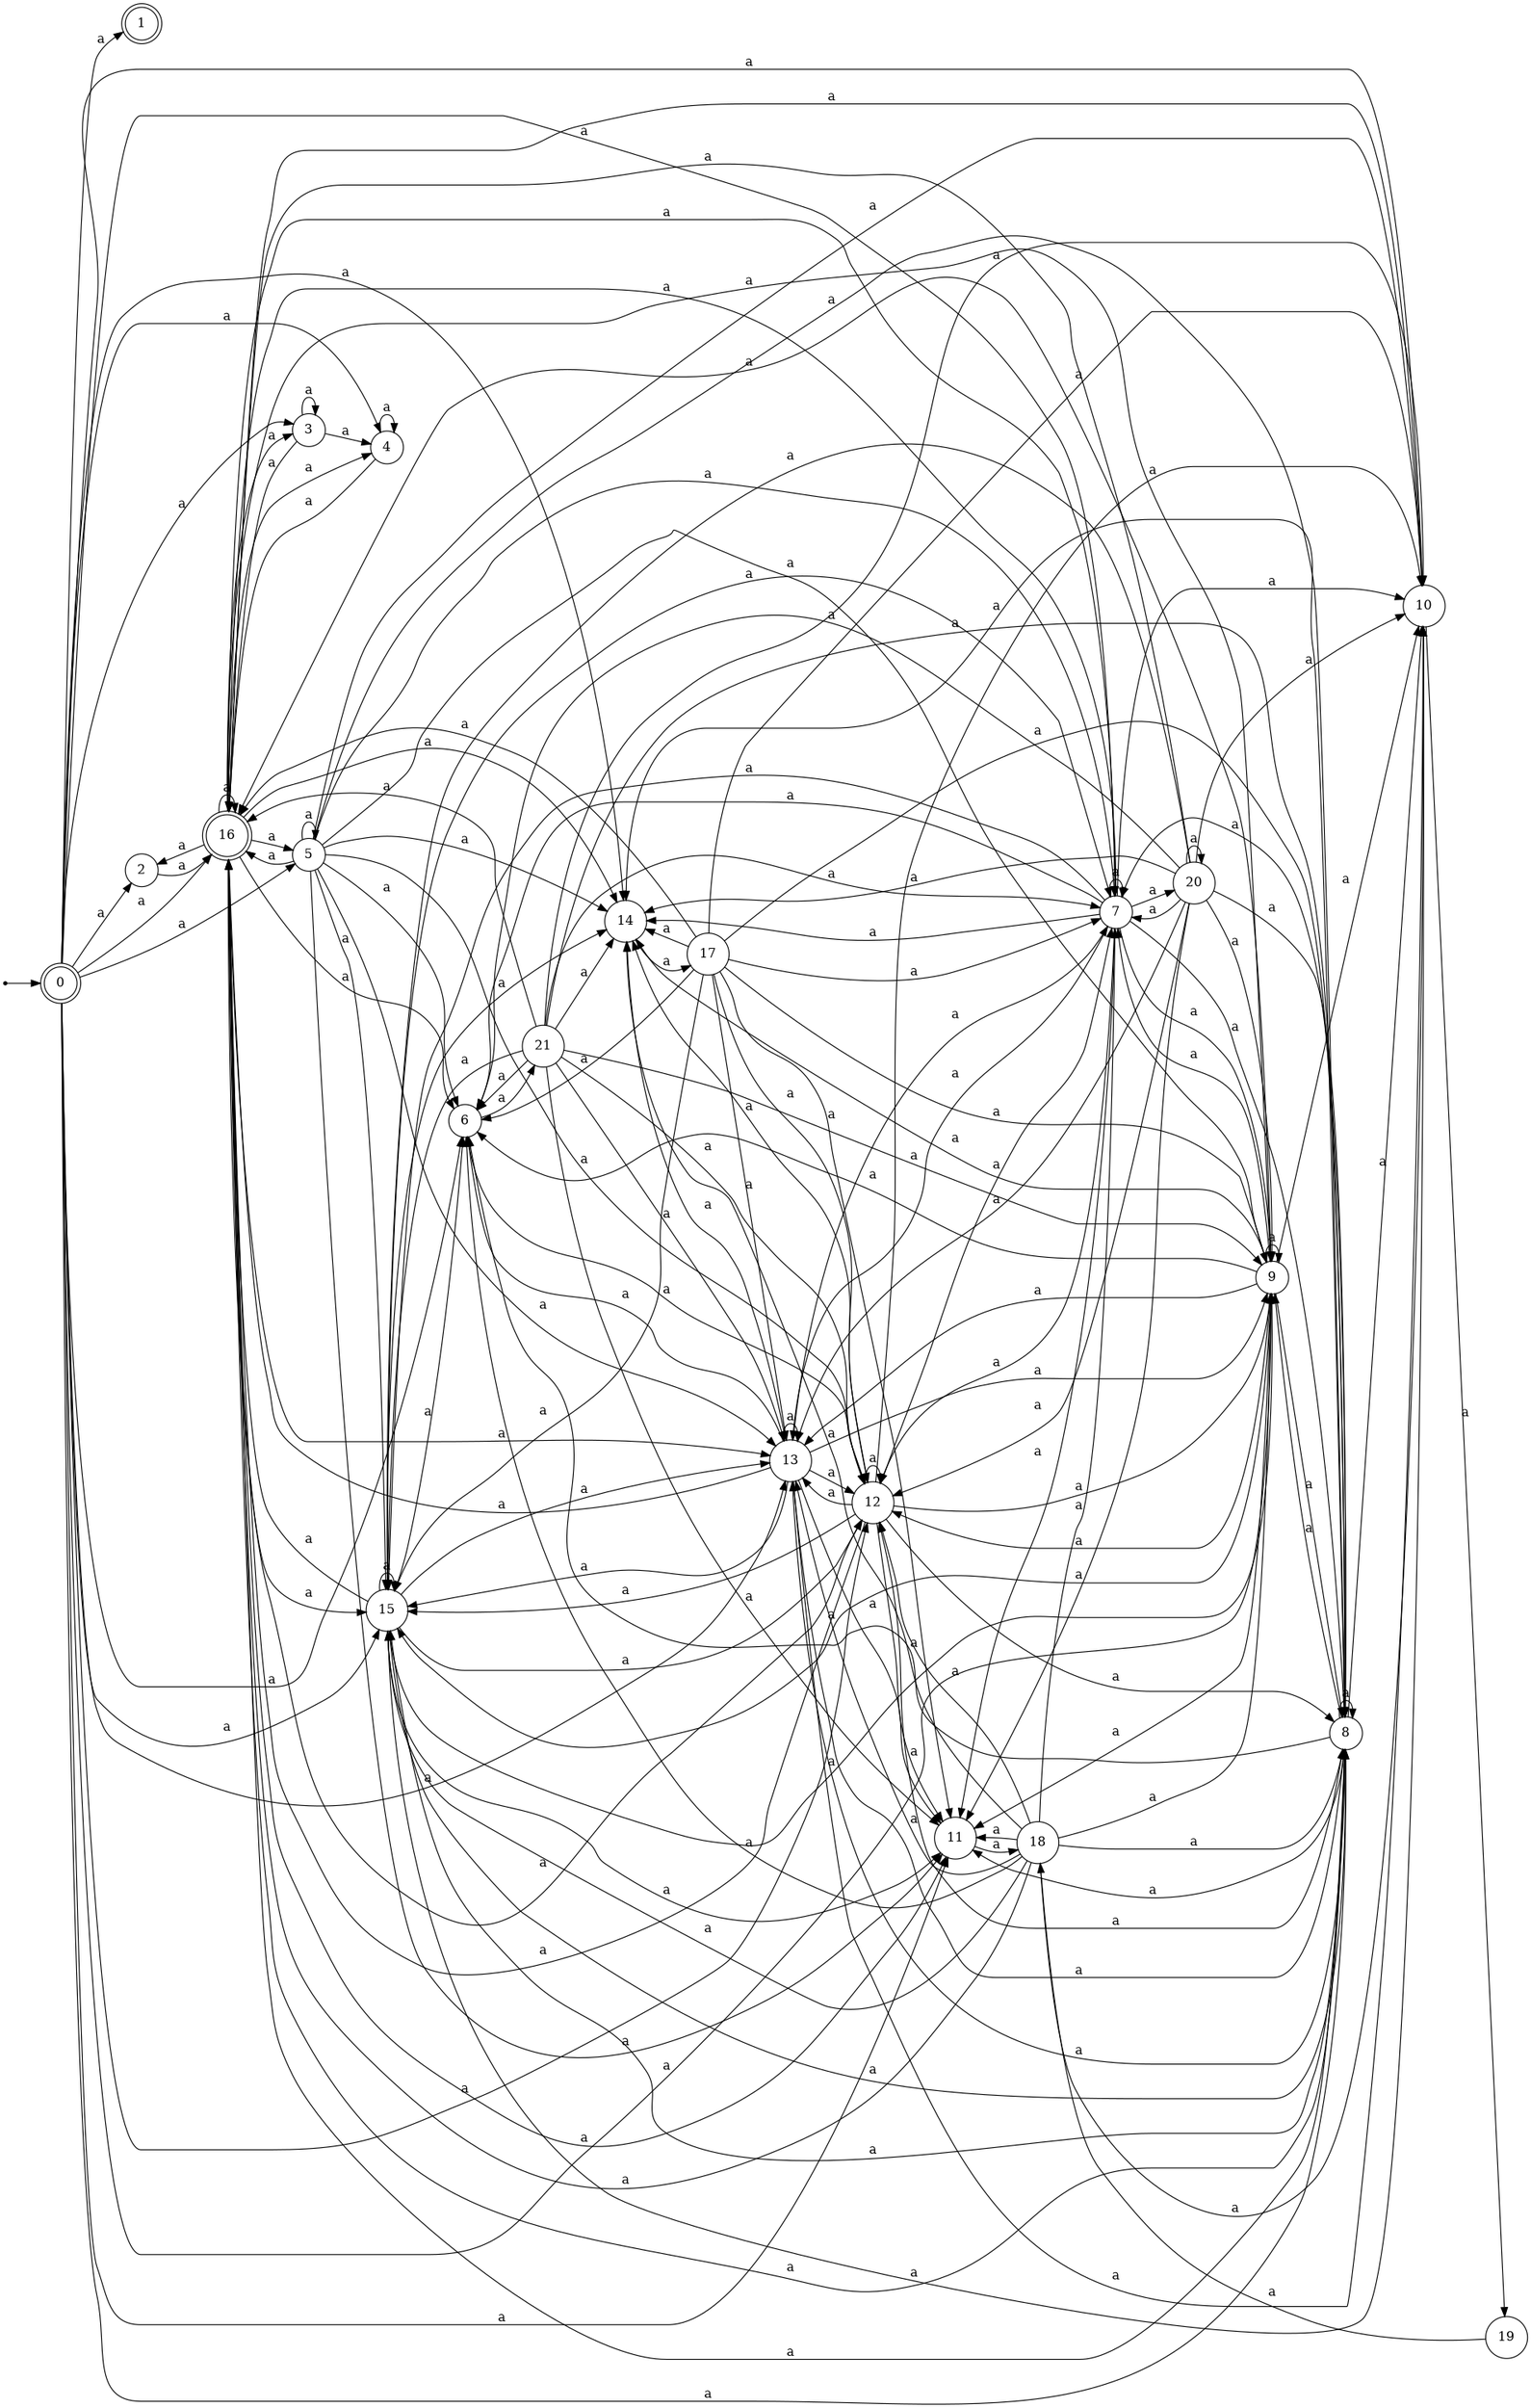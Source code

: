 digraph finite_state_machine {
rankdir=LR;
size="20,20";
node [shape = point]; "dummy0"
node [shape = doublecircle]; "0";"dummy0" -> "0";
node [shape = doublecircle]; "1";node [shape = circle]; "2";
node [shape = circle]; "3";
node [shape = circle]; "4";
node [shape = circle]; "5";
node [shape = circle]; "6";
node [shape = circle]; "7";
node [shape = circle]; "8";
node [shape = circle]; "9";
node [shape = circle]; "10";
node [shape = circle]; "11";
node [shape = circle]; "12";
node [shape = circle]; "13";
node [shape = circle]; "14";
node [shape = circle]; "15";
node [shape = doublecircle]; "16";node [shape = circle]; "17";
node [shape = circle]; "18";
node [shape = circle]; "19";
node [shape = circle]; "20";
node [shape = circle]; "21";
"0" -> "1" [label = "a"];
 "0" -> "2" [label = "a"];
 "0" -> "3" [label = "a"];
 "0" -> "4" [label = "a"];
 "0" -> "5" [label = "a"];
 "0" -> "6" [label = "a"];
 "0" -> "7" [label = "a"];
 "0" -> "8" [label = "a"];
 "0" -> "9" [label = "a"];
 "0" -> "10" [label = "a"];
 "0" -> "11" [label = "a"];
 "0" -> "12" [label = "a"];
 "0" -> "13" [label = "a"];
 "0" -> "14" [label = "a"];
 "0" -> "15" [label = "a"];
 "0" -> "16" [label = "a"];
 "16" -> "2" [label = "a"];
 "16" -> "3" [label = "a"];
 "16" -> "4" [label = "a"];
 "16" -> "5" [label = "a"];
 "16" -> "6" [label = "a"];
 "16" -> "7" [label = "a"];
 "16" -> "8" [label = "a"];
 "16" -> "9" [label = "a"];
 "16" -> "10" [label = "a"];
 "16" -> "11" [label = "a"];
 "16" -> "12" [label = "a"];
 "16" -> "13" [label = "a"];
 "16" -> "14" [label = "a"];
 "16" -> "15" [label = "a"];
 "16" -> "16" [label = "a"];
 "15" -> "6" [label = "a"];
 "15" -> "7" [label = "a"];
 "15" -> "8" [label = "a"];
 "15" -> "9" [label = "a"];
 "15" -> "10" [label = "a"];
 "15" -> "11" [label = "a"];
 "15" -> "12" [label = "a"];
 "15" -> "13" [label = "a"];
 "15" -> "14" [label = "a"];
 "15" -> "15" [label = "a"];
 "15" -> "16" [label = "a"];
 "14" -> "17" [label = "a"];
 "17" -> "6" [label = "a"];
 "17" -> "7" [label = "a"];
 "17" -> "8" [label = "a"];
 "17" -> "9" [label = "a"];
 "17" -> "10" [label = "a"];
 "17" -> "11" [label = "a"];
 "17" -> "12" [label = "a"];
 "17" -> "13" [label = "a"];
 "17" -> "14" [label = "a"];
 "17" -> "15" [label = "a"];
 "17" -> "16" [label = "a"];
 "13" -> "6" [label = "a"];
 "13" -> "7" [label = "a"];
 "13" -> "8" [label = "a"];
 "13" -> "9" [label = "a"];
 "13" -> "10" [label = "a"];
 "13" -> "11" [label = "a"];
 "13" -> "12" [label = "a"];
 "13" -> "13" [label = "a"];
 "13" -> "14" [label = "a"];
 "13" -> "15" [label = "a"];
 "13" -> "16" [label = "a"];
 "12" -> "6" [label = "a"];
 "12" -> "7" [label = "a"];
 "12" -> "8" [label = "a"];
 "12" -> "9" [label = "a"];
 "12" -> "10" [label = "a"];
 "12" -> "11" [label = "a"];
 "12" -> "12" [label = "a"];
 "12" -> "13" [label = "a"];
 "12" -> "14" [label = "a"];
 "12" -> "15" [label = "a"];
 "12" -> "16" [label = "a"];
 "11" -> "18" [label = "a"];
 "18" -> "6" [label = "a"];
 "18" -> "7" [label = "a"];
 "18" -> "8" [label = "a"];
 "18" -> "9" [label = "a"];
 "18" -> "10" [label = "a"];
 "18" -> "11" [label = "a"];
 "18" -> "12" [label = "a"];
 "18" -> "13" [label = "a"];
 "18" -> "14" [label = "a"];
 "18" -> "15" [label = "a"];
 "18" -> "16" [label = "a"];
 "10" -> "19" [label = "a"];
 "19" -> "18" [label = "a"];
 "9" -> "6" [label = "a"];
 "9" -> "7" [label = "a"];
 "9" -> "8" [label = "a"];
 "9" -> "9" [label = "a"];
 "9" -> "10" [label = "a"];
 "9" -> "11" [label = "a"];
 "9" -> "12" [label = "a"];
 "9" -> "13" [label = "a"];
 "9" -> "14" [label = "a"];
 "9" -> "15" [label = "a"];
 "9" -> "16" [label = "a"];
 "8" -> "6" [label = "a"];
 "8" -> "7" [label = "a"];
 "8" -> "8" [label = "a"];
 "8" -> "9" [label = "a"];
 "8" -> "10" [label = "a"];
 "8" -> "11" [label = "a"];
 "8" -> "12" [label = "a"];
 "8" -> "13" [label = "a"];
 "8" -> "14" [label = "a"];
 "8" -> "15" [label = "a"];
 "8" -> "16" [label = "a"];
 "7" -> "6" [label = "a"];
 "7" -> "7" [label = "a"];
 "7" -> "8" [label = "a"];
 "7" -> "9" [label = "a"];
 "7" -> "10" [label = "a"];
 "7" -> "11" [label = "a"];
 "7" -> "12" [label = "a"];
 "7" -> "13" [label = "a"];
 "7" -> "14" [label = "a"];
 "7" -> "15" [label = "a"];
 "7" -> "16" [label = "a"];
 "7" -> "20" [label = "a"];
 "20" -> "6" [label = "a"];
 "20" -> "7" [label = "a"];
 "20" -> "8" [label = "a"];
 "20" -> "9" [label = "a"];
 "20" -> "10" [label = "a"];
 "20" -> "11" [label = "a"];
 "20" -> "12" [label = "a"];
 "20" -> "13" [label = "a"];
 "20" -> "14" [label = "a"];
 "20" -> "15" [label = "a"];
 "20" -> "16" [label = "a"];
 "20" -> "20" [label = "a"];
 "6" -> "21" [label = "a"];
 "21" -> "6" [label = "a"];
 "21" -> "7" [label = "a"];
 "21" -> "8" [label = "a"];
 "21" -> "9" [label = "a"];
 "21" -> "10" [label = "a"];
 "21" -> "11" [label = "a"];
 "21" -> "12" [label = "a"];
 "21" -> "13" [label = "a"];
 "21" -> "14" [label = "a"];
 "21" -> "15" [label = "a"];
 "21" -> "16" [label = "a"];
 "5" -> "5" [label = "a"];
 "5" -> "6" [label = "a"];
 "5" -> "7" [label = "a"];
 "5" -> "8" [label = "a"];
 "5" -> "9" [label = "a"];
 "5" -> "10" [label = "a"];
 "5" -> "11" [label = "a"];
 "5" -> "12" [label = "a"];
 "5" -> "13" [label = "a"];
 "5" -> "14" [label = "a"];
 "5" -> "15" [label = "a"];
 "5" -> "16" [label = "a"];
 "4" -> "16" [label = "a"];
 "4" -> "4" [label = "a"];
 "3" -> "16" [label = "a"];
 "3" -> "3" [label = "a"];
 "3" -> "4" [label = "a"];
 "2" -> "16" [label = "a"];
 }
